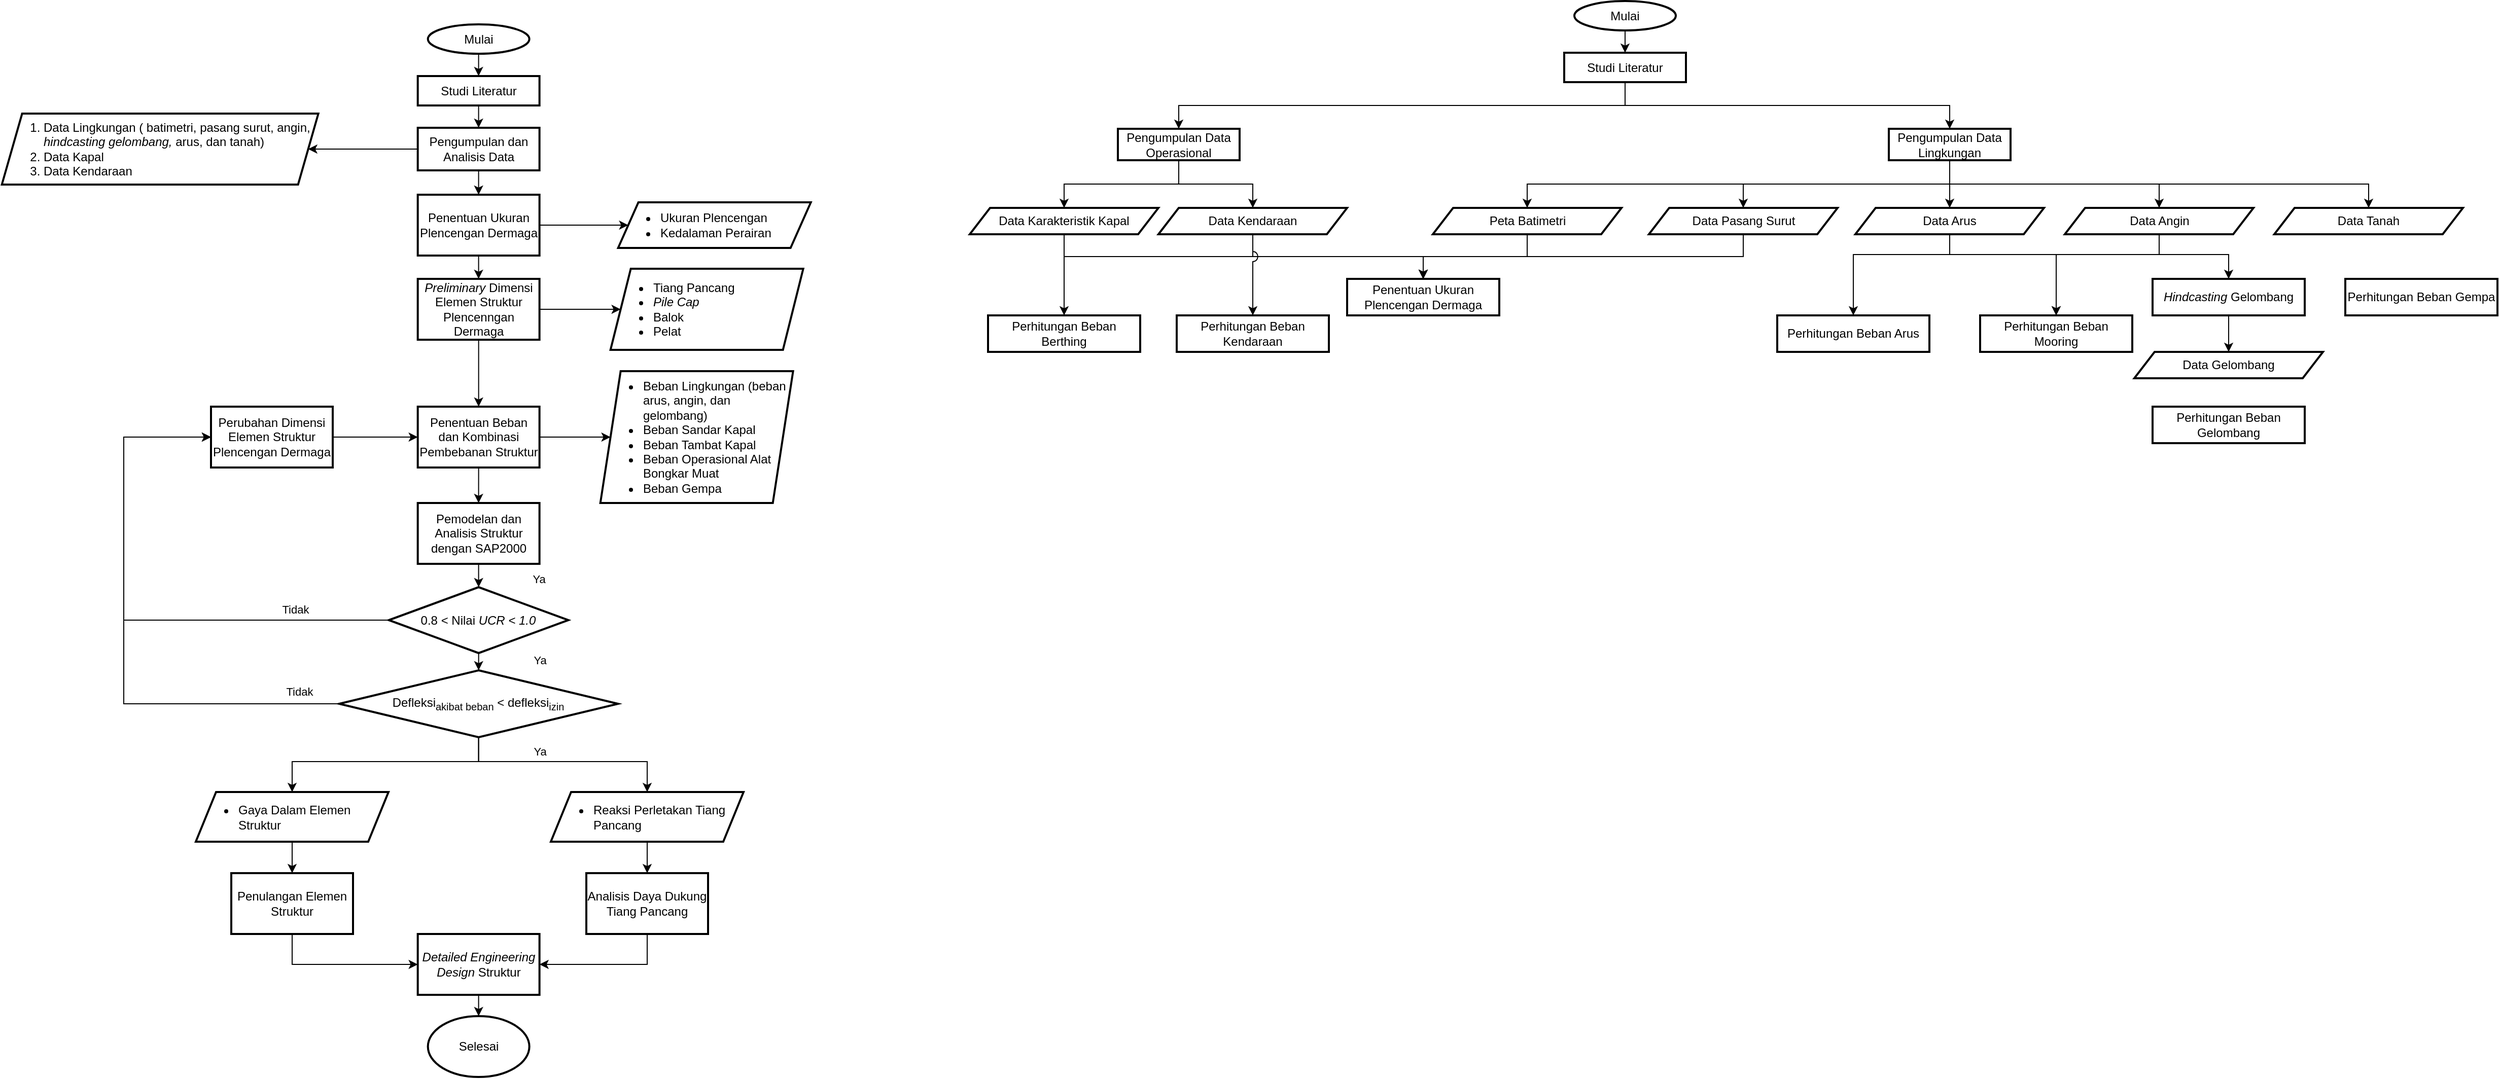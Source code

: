 <mxfile version="21.5.1" type="github">
  <diagram id="hsn3fKaMIO-5Dz97zqOI" name="Halaman-1">
    <mxGraphModel dx="1247" dy="692" grid="1" gridSize="10" guides="1" tooltips="1" connect="1" arrows="1" fold="1" page="0" pageScale="1" pageWidth="1169" pageHeight="827" background="none" math="0" shadow="0">
      <root>
        <mxCell id="0" />
        <mxCell id="1" parent="0" />
        <mxCell id="RGUvr4DlTQq4D04LTztD-4" value="" style="edgeStyle=orthogonalEdgeStyle;rounded=0;orthogonalLoop=1;jettySize=auto;html=1;" parent="1" source="RGUvr4DlTQq4D04LTztD-1" target="RGUvr4DlTQq4D04LTztD-3" edge="1">
          <mxGeometry relative="1" as="geometry" />
        </mxCell>
        <mxCell id="RGUvr4DlTQq4D04LTztD-1" value="Mulai" style="strokeWidth=2;html=1;shape=mxgraph.flowchart.start_1;whiteSpace=wrap;" parent="1" vertex="1">
          <mxGeometry x="509.83" y="353" width="100" height="29" as="geometry" />
        </mxCell>
        <mxCell id="RGUvr4DlTQq4D04LTztD-11" value="" style="edgeStyle=orthogonalEdgeStyle;rounded=0;orthogonalLoop=1;jettySize=auto;html=1;" parent="1" source="RGUvr4DlTQq4D04LTztD-3" target="RGUvr4DlTQq4D04LTztD-10" edge="1">
          <mxGeometry relative="1" as="geometry" />
        </mxCell>
        <mxCell id="RGUvr4DlTQq4D04LTztD-3" value="Studi Literatur" style="whiteSpace=wrap;html=1;strokeWidth=2;" parent="1" vertex="1">
          <mxGeometry x="499.83" y="404" width="120" height="29" as="geometry" />
        </mxCell>
        <mxCell id="RGUvr4DlTQq4D04LTztD-22" style="edgeStyle=orthogonalEdgeStyle;rounded=0;orthogonalLoop=1;jettySize=auto;html=1;entryX=1;entryY=0.5;entryDx=0;entryDy=0;" parent="1" source="RGUvr4DlTQq4D04LTztD-10" target="RGUvr4DlTQq4D04LTztD-19" edge="1">
          <mxGeometry relative="1" as="geometry" />
        </mxCell>
        <mxCell id="RGUvr4DlTQq4D04LTztD-25" style="edgeStyle=orthogonalEdgeStyle;rounded=0;orthogonalLoop=1;jettySize=auto;html=1;" parent="1" source="RGUvr4DlTQq4D04LTztD-10" target="RGUvr4DlTQq4D04LTztD-24" edge="1">
          <mxGeometry relative="1" as="geometry" />
        </mxCell>
        <mxCell id="RGUvr4DlTQq4D04LTztD-10" value="Pengumpulan dan Analisis Data" style="whiteSpace=wrap;html=1;strokeWidth=2;" parent="1" vertex="1">
          <mxGeometry x="499.83" y="455" width="120" height="42" as="geometry" />
        </mxCell>
        <mxCell id="RGUvr4DlTQq4D04LTztD-19" value="&lt;ol&gt;&lt;li style=&quot;text-align: left;&quot;&gt;Data Lingkungan ( batimetri, pasang surut, angin, &lt;i&gt;hindcasting gelombang,&lt;/i&gt;&amp;nbsp;arus, dan tanah)&lt;/li&gt;&lt;li style=&quot;text-align: left;&quot;&gt;Data Kapal&lt;/li&gt;&lt;li style=&quot;text-align: left;&quot;&gt;Data Kendaraan&lt;/li&gt;&lt;/ol&gt;" style="shape=parallelogram;perimeter=parallelogramPerimeter;whiteSpace=wrap;html=1;fixedSize=1;strokeWidth=2;align=center;" parent="1" vertex="1">
          <mxGeometry x="89.83" y="441" width="312" height="70" as="geometry" />
        </mxCell>
        <mxCell id="RGUvr4DlTQq4D04LTztD-29" value="" style="edgeStyle=orthogonalEdgeStyle;rounded=0;orthogonalLoop=1;jettySize=auto;html=1;" parent="1" source="RGUvr4DlTQq4D04LTztD-24" target="RGUvr4DlTQq4D04LTztD-28" edge="1">
          <mxGeometry relative="1" as="geometry" />
        </mxCell>
        <mxCell id="RGUvr4DlTQq4D04LTztD-31" value="" style="edgeStyle=orthogonalEdgeStyle;rounded=0;orthogonalLoop=1;jettySize=auto;html=1;" parent="1" source="RGUvr4DlTQq4D04LTztD-24" target="RGUvr4DlTQq4D04LTztD-30" edge="1">
          <mxGeometry relative="1" as="geometry" />
        </mxCell>
        <mxCell id="RGUvr4DlTQq4D04LTztD-24" value="Penentuan Ukuran Plencengan Dermaga" style="whiteSpace=wrap;html=1;strokeWidth=2;" parent="1" vertex="1">
          <mxGeometry x="499.83" y="521" width="120" height="60" as="geometry" />
        </mxCell>
        <mxCell id="RGUvr4DlTQq4D04LTztD-28" value="&lt;ul&gt;&lt;li&gt;Ukuran Plencengan&lt;/li&gt;&lt;li&gt;Kedalaman Perairan&lt;/li&gt;&lt;/ul&gt;" style="shape=parallelogram;perimeter=parallelogramPerimeter;whiteSpace=wrap;html=1;fixedSize=1;strokeWidth=2;align=left;" parent="1" vertex="1">
          <mxGeometry x="697.33" y="528.5" width="190" height="45" as="geometry" />
        </mxCell>
        <mxCell id="RGUvr4DlTQq4D04LTztD-35" style="edgeStyle=orthogonalEdgeStyle;rounded=0;orthogonalLoop=1;jettySize=auto;html=1;" parent="1" source="RGUvr4DlTQq4D04LTztD-30" target="RGUvr4DlTQq4D04LTztD-34" edge="1">
          <mxGeometry relative="1" as="geometry" />
        </mxCell>
        <mxCell id="RGUvr4DlTQq4D04LTztD-37" style="edgeStyle=orthogonalEdgeStyle;rounded=0;orthogonalLoop=1;jettySize=auto;html=1;" parent="1" source="RGUvr4DlTQq4D04LTztD-30" target="RGUvr4DlTQq4D04LTztD-36" edge="1">
          <mxGeometry relative="1" as="geometry" />
        </mxCell>
        <mxCell id="RGUvr4DlTQq4D04LTztD-30" value="&lt;i&gt;Preliminary&lt;/i&gt; Dimensi Elemen Struktur Plencenngan Dermaga" style="whiteSpace=wrap;html=1;strokeWidth=2;" parent="1" vertex="1">
          <mxGeometry x="499.83" y="604" width="120" height="60" as="geometry" />
        </mxCell>
        <mxCell id="RGUvr4DlTQq4D04LTztD-34" value="&lt;ul&gt;&lt;li&gt;Tiang Pancang&lt;/li&gt;&lt;li&gt;&lt;i&gt;Pile Cap&lt;/i&gt;&lt;/li&gt;&lt;li&gt;Balok&lt;/li&gt;&lt;li&gt;Pelat&lt;/li&gt;&lt;/ul&gt;" style="shape=parallelogram;perimeter=parallelogramPerimeter;whiteSpace=wrap;html=1;fixedSize=1;strokeWidth=2;align=left;" parent="1" vertex="1">
          <mxGeometry x="689.83" y="594" width="190" height="80" as="geometry" />
        </mxCell>
        <mxCell id="RGUvr4DlTQq4D04LTztD-39" style="edgeStyle=orthogonalEdgeStyle;rounded=0;orthogonalLoop=1;jettySize=auto;html=1;exitX=0.5;exitY=1;exitDx=0;exitDy=0;" parent="1" source="RGUvr4DlTQq4D04LTztD-36" target="RGUvr4DlTQq4D04LTztD-38" edge="1">
          <mxGeometry relative="1" as="geometry" />
        </mxCell>
        <mxCell id="RGUvr4DlTQq4D04LTztD-44" style="edgeStyle=orthogonalEdgeStyle;rounded=0;orthogonalLoop=1;jettySize=auto;html=1;exitX=1;exitY=0.5;exitDx=0;exitDy=0;" parent="1" source="RGUvr4DlTQq4D04LTztD-36" target="RGUvr4DlTQq4D04LTztD-43" edge="1">
          <mxGeometry relative="1" as="geometry" />
        </mxCell>
        <mxCell id="RGUvr4DlTQq4D04LTztD-36" value="Penentuan Beban dan Kombinasi Pembebanan Struktur" style="whiteSpace=wrap;html=1;strokeWidth=2;" parent="1" vertex="1">
          <mxGeometry x="499.83" y="730" width="120" height="60" as="geometry" />
        </mxCell>
        <mxCell id="RGUvr4DlTQq4D04LTztD-47" style="edgeStyle=orthogonalEdgeStyle;rounded=0;orthogonalLoop=1;jettySize=auto;html=1;entryX=0.5;entryY=0;entryDx=0;entryDy=0;entryPerimeter=0;" parent="1" source="RGUvr4DlTQq4D04LTztD-38" target="RGUvr4DlTQq4D04LTztD-46" edge="1">
          <mxGeometry relative="1" as="geometry" />
        </mxCell>
        <mxCell id="RGUvr4DlTQq4D04LTztD-38" value="Pemodelan dan Analisis Struktur dengan SAP2000" style="whiteSpace=wrap;html=1;strokeWidth=2;" parent="1" vertex="1">
          <mxGeometry x="499.83" y="825" width="120" height="60" as="geometry" />
        </mxCell>
        <mxCell id="RGUvr4DlTQq4D04LTztD-43" value="&lt;ul&gt;&lt;li&gt;Beban Lingkungan (beban arus, angin, dan gelombang)&lt;/li&gt;&lt;li&gt;Beban Sandar Kapal&lt;/li&gt;&lt;li&gt;Beban Tambat Kapal&lt;/li&gt;&lt;li&gt;Beban Operasional Alat&amp;nbsp; Bongkar Muat&lt;/li&gt;&lt;li&gt;Beban Gempa&lt;/li&gt;&lt;/ul&gt;" style="shape=parallelogram;perimeter=parallelogramPerimeter;whiteSpace=wrap;html=1;fixedSize=1;strokeWidth=2;align=left;" parent="1" vertex="1">
          <mxGeometry x="679.83" y="695" width="190" height="130" as="geometry" />
        </mxCell>
        <mxCell id="RGUvr4DlTQq4D04LTztD-52" style="edgeStyle=orthogonalEdgeStyle;rounded=0;orthogonalLoop=1;jettySize=auto;html=1;exitX=0.5;exitY=1;exitDx=0;exitDy=0;exitPerimeter=0;entryX=0.5;entryY=0;entryDx=0;entryDy=0;entryPerimeter=0;" parent="1" source="RGUvr4DlTQq4D04LTztD-46" target="RGUvr4DlTQq4D04LTztD-53" edge="1">
          <mxGeometry relative="1" as="geometry">
            <mxPoint x="559.83" y="1201.0" as="targetPoint" />
          </mxGeometry>
        </mxCell>
        <mxCell id="RGUvr4DlTQq4D04LTztD-46" value="0.8 &amp;lt; Nilai&lt;i&gt;&amp;nbsp;UCR &amp;lt; 1.0&lt;/i&gt;" style="strokeWidth=2;html=1;shape=mxgraph.flowchart.decision;whiteSpace=wrap;" parent="1" vertex="1">
          <mxGeometry x="471.33" y="908" width="177" height="65" as="geometry" />
        </mxCell>
        <mxCell id="RGUvr4DlTQq4D04LTztD-55" style="edgeStyle=orthogonalEdgeStyle;rounded=0;orthogonalLoop=1;jettySize=auto;html=1;entryX=0;entryY=0.5;entryDx=0;entryDy=0;" parent="1" source="RGUvr4DlTQq4D04LTztD-53" target="u0lFD6W9siVNVVhDt6ij-11" edge="1">
          <mxGeometry relative="1" as="geometry">
            <mxPoint x="209.83" y="1211" as="targetPoint" />
            <Array as="points">
              <mxPoint x="210" y="1023" />
              <mxPoint x="210" y="760" />
            </Array>
          </mxGeometry>
        </mxCell>
        <mxCell id="RGUvr4DlTQq4D04LTztD-56" value="Tidak" style="edgeLabel;html=1;align=center;verticalAlign=middle;resizable=0;points=[];" parent="RGUvr4DlTQq4D04LTztD-55" vertex="1" connectable="0">
          <mxGeometry x="-0.858" y="3" relative="1" as="geometry">
            <mxPoint y="-15" as="offset" />
          </mxGeometry>
        </mxCell>
        <mxCell id="RGUvr4DlTQq4D04LTztD-85" value="Ya" style="edgeLabel;html=1;align=center;verticalAlign=middle;resizable=0;points=[];" parent="RGUvr4DlTQq4D04LTztD-55" vertex="1" connectable="0">
          <mxGeometry x="-0.858" y="3" relative="1" as="geometry">
            <mxPoint x="236" y="-126" as="offset" />
          </mxGeometry>
        </mxCell>
        <mxCell id="RGUvr4DlTQq4D04LTztD-86" value="Ya" style="edgeLabel;html=1;align=center;verticalAlign=middle;resizable=0;points=[];" parent="RGUvr4DlTQq4D04LTztD-55" vertex="1" connectable="0">
          <mxGeometry x="-0.858" y="3" relative="1" as="geometry">
            <mxPoint x="237" y="-46" as="offset" />
          </mxGeometry>
        </mxCell>
        <mxCell id="u0lFD6W9siVNVVhDt6ij-1" value="Ya" style="edgeLabel;html=1;align=center;verticalAlign=middle;resizable=0;points=[];" parent="RGUvr4DlTQq4D04LTztD-55" vertex="1" connectable="0">
          <mxGeometry x="-0.858" y="3" relative="1" as="geometry">
            <mxPoint x="237" y="44" as="offset" />
          </mxGeometry>
        </mxCell>
        <mxCell id="u0lFD6W9siVNVVhDt6ij-2" value="Tidak" style="edgeLabel;html=1;align=center;verticalAlign=middle;resizable=0;points=[];" parent="RGUvr4DlTQq4D04LTztD-55" vertex="1" connectable="0">
          <mxGeometry x="-0.858" y="3" relative="1" as="geometry">
            <mxPoint x="-4" y="-96" as="offset" />
          </mxGeometry>
        </mxCell>
        <mxCell id="RGUvr4DlTQq4D04LTztD-60" value="" style="edgeStyle=orthogonalEdgeStyle;rounded=0;orthogonalLoop=1;jettySize=auto;html=1;entryX=0.5;entryY=0;entryDx=0;entryDy=0;" parent="1" source="RGUvr4DlTQq4D04LTztD-53" target="RGUvr4DlTQq4D04LTztD-64" edge="1">
          <mxGeometry relative="1" as="geometry">
            <mxPoint x="580" y="1180" as="targetPoint" />
            <Array as="points">
              <mxPoint x="560" y="1080" />
              <mxPoint x="376" y="1080" />
            </Array>
          </mxGeometry>
        </mxCell>
        <mxCell id="RGUvr4DlTQq4D04LTztD-68" style="edgeStyle=orthogonalEdgeStyle;rounded=0;orthogonalLoop=1;jettySize=auto;html=1;" parent="1" source="RGUvr4DlTQq4D04LTztD-53" target="RGUvr4DlTQq4D04LTztD-66" edge="1">
          <mxGeometry relative="1" as="geometry">
            <Array as="points">
              <mxPoint x="560" y="1080" />
              <mxPoint x="726" y="1080" />
            </Array>
          </mxGeometry>
        </mxCell>
        <mxCell id="RGUvr4DlTQq4D04LTztD-53" value="Defleksi&lt;sub style=&quot;border-color: var(--border-color);&quot;&gt;akibat beban&lt;/sub&gt;&amp;nbsp;&amp;lt; defleksi&lt;sub style=&quot;border-color: var(--border-color);&quot;&gt;izin&lt;/sub&gt;" style="strokeWidth=2;html=1;shape=mxgraph.flowchart.decision;whiteSpace=wrap;" parent="1" vertex="1">
          <mxGeometry x="422.33" y="990" width="275" height="66" as="geometry" />
        </mxCell>
        <mxCell id="RGUvr4DlTQq4D04LTztD-69" style="edgeStyle=orthogonalEdgeStyle;rounded=0;orthogonalLoop=1;jettySize=auto;html=1;entryX=0.5;entryY=0;entryDx=0;entryDy=0;" parent="1" source="RGUvr4DlTQq4D04LTztD-64" target="RGUvr4DlTQq4D04LTztD-70" edge="1">
          <mxGeometry relative="1" as="geometry">
            <mxPoint x="375" y="1249" as="targetPoint" />
          </mxGeometry>
        </mxCell>
        <mxCell id="RGUvr4DlTQq4D04LTztD-64" value="&lt;ul&gt;&lt;li&gt;Gaya Dalam Elemen Struktur&lt;/li&gt;&lt;/ul&gt;" style="shape=parallelogram;perimeter=parallelogramPerimeter;whiteSpace=wrap;html=1;fixedSize=1;strokeWidth=2;align=left;" parent="1" vertex="1">
          <mxGeometry x="281" y="1110" width="190" height="49" as="geometry" />
        </mxCell>
        <mxCell id="RGUvr4DlTQq4D04LTztD-73" style="edgeStyle=orthogonalEdgeStyle;rounded=0;orthogonalLoop=1;jettySize=auto;html=1;entryX=0.5;entryY=0;entryDx=0;entryDy=0;" parent="1" source="RGUvr4DlTQq4D04LTztD-66" target="RGUvr4DlTQq4D04LTztD-72" edge="1">
          <mxGeometry relative="1" as="geometry" />
        </mxCell>
        <mxCell id="RGUvr4DlTQq4D04LTztD-66" value="&lt;ul&gt;&lt;li&gt;Reaksi Perletakan Tiang Pancang&lt;/li&gt;&lt;/ul&gt;" style="shape=parallelogram;perimeter=parallelogramPerimeter;whiteSpace=wrap;html=1;fixedSize=1;strokeWidth=2;align=left;" parent="1" vertex="1">
          <mxGeometry x="631" y="1110" width="190" height="49" as="geometry" />
        </mxCell>
        <mxCell id="RGUvr4DlTQq4D04LTztD-75" style="edgeStyle=orthogonalEdgeStyle;rounded=0;orthogonalLoop=1;jettySize=auto;html=1;entryX=0;entryY=0.5;entryDx=0;entryDy=0;exitX=0.5;exitY=1;exitDx=0;exitDy=0;" parent="1" source="RGUvr4DlTQq4D04LTztD-70" target="RGUvr4DlTQq4D04LTztD-74" edge="1">
          <mxGeometry relative="1" as="geometry" />
        </mxCell>
        <mxCell id="RGUvr4DlTQq4D04LTztD-70" value="Penulangan Elemen Struktur" style="whiteSpace=wrap;html=1;strokeWidth=2;" parent="1" vertex="1">
          <mxGeometry x="316" y="1190" width="120" height="60" as="geometry" />
        </mxCell>
        <mxCell id="RGUvr4DlTQq4D04LTztD-76" style="edgeStyle=orthogonalEdgeStyle;rounded=0;orthogonalLoop=1;jettySize=auto;html=1;entryX=1;entryY=0.5;entryDx=0;entryDy=0;exitX=0.5;exitY=1;exitDx=0;exitDy=0;" parent="1" source="RGUvr4DlTQq4D04LTztD-72" target="RGUvr4DlTQq4D04LTztD-74" edge="1">
          <mxGeometry relative="1" as="geometry" />
        </mxCell>
        <mxCell id="RGUvr4DlTQq4D04LTztD-72" value="Analisis Daya Dukung Tiang Pancang" style="whiteSpace=wrap;html=1;strokeWidth=2;" parent="1" vertex="1">
          <mxGeometry x="666" y="1190" width="120" height="60" as="geometry" />
        </mxCell>
        <mxCell id="RGUvr4DlTQq4D04LTztD-78" value="" style="edgeStyle=orthogonalEdgeStyle;rounded=0;orthogonalLoop=1;jettySize=auto;html=1;entryX=0.5;entryY=0;entryDx=0;entryDy=0;entryPerimeter=0;" parent="1" source="RGUvr4DlTQq4D04LTztD-74" target="RGUvr4DlTQq4D04LTztD-79" edge="1">
          <mxGeometry relative="1" as="geometry">
            <mxPoint x="560" y="1439" as="targetPoint" />
          </mxGeometry>
        </mxCell>
        <mxCell id="RGUvr4DlTQq4D04LTztD-74" value="&lt;i&gt;Detailed Engineering Design &lt;/i&gt;Struktur" style="whiteSpace=wrap;html=1;strokeWidth=2;" parent="1" vertex="1">
          <mxGeometry x="499.83" y="1250" width="120" height="60" as="geometry" />
        </mxCell>
        <mxCell id="RGUvr4DlTQq4D04LTztD-79" value="Selesai" style="strokeWidth=2;html=1;shape=mxgraph.flowchart.start_1;whiteSpace=wrap;" parent="1" vertex="1">
          <mxGeometry x="509.83" y="1331" width="100" height="60" as="geometry" />
        </mxCell>
        <mxCell id="u0lFD6W9siVNVVhDt6ij-7" value="" style="edgeStyle=orthogonalEdgeStyle;rounded=0;orthogonalLoop=1;jettySize=auto;html=1;exitX=0;exitY=0.5;exitDx=0;exitDy=0;exitPerimeter=0;entryX=0;entryY=0.5;entryDx=0;entryDy=0;" parent="1" source="RGUvr4DlTQq4D04LTztD-46" target="u0lFD6W9siVNVVhDt6ij-11" edge="1">
          <mxGeometry relative="1" as="geometry">
            <Array as="points">
              <mxPoint x="210" y="941" />
              <mxPoint x="210" y="760" />
            </Array>
            <mxPoint x="471" y="941" as="sourcePoint" />
            <mxPoint x="499" y="634" as="targetPoint" />
          </mxGeometry>
        </mxCell>
        <mxCell id="u0lFD6W9siVNVVhDt6ij-12" style="edgeStyle=orthogonalEdgeStyle;rounded=0;orthogonalLoop=1;jettySize=auto;html=1;entryX=0;entryY=0.5;entryDx=0;entryDy=0;" parent="1" source="u0lFD6W9siVNVVhDt6ij-11" target="RGUvr4DlTQq4D04LTztD-36" edge="1">
          <mxGeometry relative="1" as="geometry" />
        </mxCell>
        <mxCell id="u0lFD6W9siVNVVhDt6ij-11" value="Perubahan Dimensi Elemen Struktur Plencengan Dermaga" style="whiteSpace=wrap;html=1;strokeWidth=2;" parent="1" vertex="1">
          <mxGeometry x="296" y="730" width="120" height="60" as="geometry" />
        </mxCell>
        <mxCell id="rYCNu0aDo_Y2NOdWBEIi-1" value="Mulai" style="strokeWidth=2;html=1;shape=mxgraph.flowchart.start_1;whiteSpace=wrap;" vertex="1" parent="1">
          <mxGeometry x="1640" y="330" width="100" height="29" as="geometry" />
        </mxCell>
        <mxCell id="rYCNu0aDo_Y2NOdWBEIi-2" value="" style="edgeStyle=orthogonalEdgeStyle;rounded=0;orthogonalLoop=1;jettySize=auto;html=1;exitX=0.5;exitY=1;exitDx=0;exitDy=0;exitPerimeter=0;" edge="1" target="rYCNu0aDo_Y2NOdWBEIi-3" parent="1" source="rYCNu0aDo_Y2NOdWBEIi-1">
          <mxGeometry relative="1" as="geometry">
            <mxPoint x="1690" y="351.0" as="sourcePoint" />
          </mxGeometry>
        </mxCell>
        <mxCell id="rYCNu0aDo_Y2NOdWBEIi-14" style="edgeStyle=orthogonalEdgeStyle;rounded=0;orthogonalLoop=1;jettySize=auto;html=1;exitX=0.5;exitY=1;exitDx=0;exitDy=0;" edge="1" parent="1" source="rYCNu0aDo_Y2NOdWBEIi-3" target="rYCNu0aDo_Y2NOdWBEIi-4">
          <mxGeometry relative="1" as="geometry" />
        </mxCell>
        <mxCell id="rYCNu0aDo_Y2NOdWBEIi-15" style="edgeStyle=orthogonalEdgeStyle;rounded=0;orthogonalLoop=1;jettySize=auto;html=1;entryX=0.5;entryY=0;entryDx=0;entryDy=0;exitX=0.5;exitY=1;exitDx=0;exitDy=0;" edge="1" parent="1" source="rYCNu0aDo_Y2NOdWBEIi-3" target="rYCNu0aDo_Y2NOdWBEIi-8">
          <mxGeometry relative="1" as="geometry" />
        </mxCell>
        <mxCell id="rYCNu0aDo_Y2NOdWBEIi-3" value="Studi Literatur" style="whiteSpace=wrap;html=1;strokeWidth=2;" vertex="1" parent="1">
          <mxGeometry x="1630" y="381" width="120" height="29" as="geometry" />
        </mxCell>
        <mxCell id="rYCNu0aDo_Y2NOdWBEIi-21" style="edgeStyle=orthogonalEdgeStyle;rounded=0;orthogonalLoop=1;jettySize=auto;html=1;exitX=0.5;exitY=1;exitDx=0;exitDy=0;" edge="1" parent="1" source="rYCNu0aDo_Y2NOdWBEIi-4" target="rYCNu0aDo_Y2NOdWBEIi-6">
          <mxGeometry relative="1" as="geometry" />
        </mxCell>
        <mxCell id="rYCNu0aDo_Y2NOdWBEIi-22" style="edgeStyle=orthogonalEdgeStyle;rounded=0;orthogonalLoop=1;jettySize=auto;html=1;entryX=0.5;entryY=0;entryDx=0;entryDy=0;" edge="1" parent="1" source="rYCNu0aDo_Y2NOdWBEIi-4" target="rYCNu0aDo_Y2NOdWBEIi-7">
          <mxGeometry relative="1" as="geometry" />
        </mxCell>
        <mxCell id="rYCNu0aDo_Y2NOdWBEIi-4" value="Pengumpulan Data Operasional" style="whiteSpace=wrap;html=1;strokeWidth=2;" vertex="1" parent="1">
          <mxGeometry x="1190" y="456" width="120" height="31" as="geometry" />
        </mxCell>
        <mxCell id="rYCNu0aDo_Y2NOdWBEIi-19" style="edgeStyle=orthogonalEdgeStyle;rounded=0;orthogonalLoop=1;jettySize=auto;html=1;entryX=0.5;entryY=0;entryDx=0;entryDy=0;exitX=0.5;exitY=1;exitDx=0;exitDy=0;" edge="1" parent="1" source="rYCNu0aDo_Y2NOdWBEIi-6" target="rYCNu0aDo_Y2NOdWBEIi-16">
          <mxGeometry relative="1" as="geometry" />
        </mxCell>
        <mxCell id="rYCNu0aDo_Y2NOdWBEIi-37" style="edgeStyle=orthogonalEdgeStyle;rounded=0;orthogonalLoop=1;jettySize=auto;html=1;entryX=0.5;entryY=0;entryDx=0;entryDy=0;jumpStyle=arc;jumpSize=10;" edge="1" parent="1" source="rYCNu0aDo_Y2NOdWBEIi-6" target="rYCNu0aDo_Y2NOdWBEIi-29">
          <mxGeometry relative="1" as="geometry" />
        </mxCell>
        <mxCell id="rYCNu0aDo_Y2NOdWBEIi-6" value="&lt;span style=&quot;text-align: left; background-color: initial;&quot;&gt;Data Karakteristik Kapal&lt;/span&gt;" style="shape=parallelogram;perimeter=parallelogramPerimeter;whiteSpace=wrap;html=1;fixedSize=1;strokeWidth=2;align=center;" vertex="1" parent="1">
          <mxGeometry x="1044" y="534" width="186" height="26" as="geometry" />
        </mxCell>
        <mxCell id="rYCNu0aDo_Y2NOdWBEIi-18" style="edgeStyle=orthogonalEdgeStyle;rounded=0;orthogonalLoop=1;jettySize=auto;html=1;entryX=0.5;entryY=0;entryDx=0;entryDy=0;" edge="1" parent="1" source="rYCNu0aDo_Y2NOdWBEIi-7" target="rYCNu0aDo_Y2NOdWBEIi-16">
          <mxGeometry relative="1" as="geometry" />
        </mxCell>
        <mxCell id="rYCNu0aDo_Y2NOdWBEIi-36" style="edgeStyle=orthogonalEdgeStyle;rounded=0;orthogonalLoop=1;jettySize=auto;html=1;jumpStyle=arc;jumpSize=10;" edge="1" parent="1" source="rYCNu0aDo_Y2NOdWBEIi-7" target="rYCNu0aDo_Y2NOdWBEIi-28">
          <mxGeometry relative="1" as="geometry" />
        </mxCell>
        <mxCell id="rYCNu0aDo_Y2NOdWBEIi-7" value="&lt;span style=&quot;text-align: left; background-color: initial;&quot;&gt;Data Kendaraan&lt;/span&gt;" style="shape=parallelogram;perimeter=parallelogramPerimeter;whiteSpace=wrap;html=1;fixedSize=1;strokeWidth=2;align=center;" vertex="1" parent="1">
          <mxGeometry x="1230" y="534" width="186" height="26" as="geometry" />
        </mxCell>
        <mxCell id="rYCNu0aDo_Y2NOdWBEIi-23" style="edgeStyle=orthogonalEdgeStyle;rounded=0;orthogonalLoop=1;jettySize=auto;html=1;entryX=0.5;entryY=0;entryDx=0;entryDy=0;exitX=0.5;exitY=1;exitDx=0;exitDy=0;" edge="1" parent="1" source="rYCNu0aDo_Y2NOdWBEIi-8" target="rYCNu0aDo_Y2NOdWBEIi-9">
          <mxGeometry relative="1" as="geometry" />
        </mxCell>
        <mxCell id="rYCNu0aDo_Y2NOdWBEIi-24" style="edgeStyle=orthogonalEdgeStyle;rounded=0;orthogonalLoop=1;jettySize=auto;html=1;entryX=0.5;entryY=0;entryDx=0;entryDy=0;exitX=0.5;exitY=1;exitDx=0;exitDy=0;" edge="1" parent="1" source="rYCNu0aDo_Y2NOdWBEIi-8" target="rYCNu0aDo_Y2NOdWBEIi-10">
          <mxGeometry relative="1" as="geometry" />
        </mxCell>
        <mxCell id="rYCNu0aDo_Y2NOdWBEIi-25" style="edgeStyle=orthogonalEdgeStyle;rounded=0;orthogonalLoop=1;jettySize=auto;html=1;" edge="1" parent="1" source="rYCNu0aDo_Y2NOdWBEIi-8" target="rYCNu0aDo_Y2NOdWBEIi-11">
          <mxGeometry relative="1" as="geometry" />
        </mxCell>
        <mxCell id="rYCNu0aDo_Y2NOdWBEIi-26" style="edgeStyle=orthogonalEdgeStyle;rounded=0;orthogonalLoop=1;jettySize=auto;html=1;exitX=0.5;exitY=1;exitDx=0;exitDy=0;" edge="1" parent="1" source="rYCNu0aDo_Y2NOdWBEIi-8" target="rYCNu0aDo_Y2NOdWBEIi-12">
          <mxGeometry relative="1" as="geometry" />
        </mxCell>
        <mxCell id="rYCNu0aDo_Y2NOdWBEIi-27" style="edgeStyle=orthogonalEdgeStyle;rounded=0;orthogonalLoop=1;jettySize=auto;html=1;entryX=0.5;entryY=0;entryDx=0;entryDy=0;exitX=0.5;exitY=1;exitDx=0;exitDy=0;" edge="1" parent="1" source="rYCNu0aDo_Y2NOdWBEIi-8" target="rYCNu0aDo_Y2NOdWBEIi-13">
          <mxGeometry relative="1" as="geometry">
            <mxPoint x="2426.5" y="534" as="targetPoint" />
          </mxGeometry>
        </mxCell>
        <mxCell id="rYCNu0aDo_Y2NOdWBEIi-8" value="Pengumpulan Data Lingkungan" style="whiteSpace=wrap;html=1;strokeWidth=2;" vertex="1" parent="1">
          <mxGeometry x="1950" y="456" width="120" height="31" as="geometry" />
        </mxCell>
        <mxCell id="rYCNu0aDo_Y2NOdWBEIi-17" style="edgeStyle=orthogonalEdgeStyle;rounded=0;orthogonalLoop=1;jettySize=auto;html=1;exitX=0.5;exitY=1;exitDx=0;exitDy=0;" edge="1" parent="1" source="rYCNu0aDo_Y2NOdWBEIi-9" target="rYCNu0aDo_Y2NOdWBEIi-16">
          <mxGeometry relative="1" as="geometry" />
        </mxCell>
        <mxCell id="rYCNu0aDo_Y2NOdWBEIi-9" value="&lt;span style=&quot;text-align: left; background-color: initial;&quot;&gt;Peta Batimetri&lt;/span&gt;" style="shape=parallelogram;perimeter=parallelogramPerimeter;whiteSpace=wrap;html=1;fixedSize=1;strokeWidth=2;align=center;" vertex="1" parent="1">
          <mxGeometry x="1500.5" y="534" width="186" height="26" as="geometry" />
        </mxCell>
        <mxCell id="rYCNu0aDo_Y2NOdWBEIi-33" style="edgeStyle=orthogonalEdgeStyle;rounded=0;orthogonalLoop=1;jettySize=auto;html=1;entryX=0.5;entryY=0;entryDx=0;entryDy=0;exitX=0.5;exitY=1;exitDx=0;exitDy=0;" edge="1" parent="1" source="rYCNu0aDo_Y2NOdWBEIi-10" target="rYCNu0aDo_Y2NOdWBEIi-16">
          <mxGeometry relative="1" as="geometry">
            <mxPoint x="1806.5" y="604" as="targetPoint" />
          </mxGeometry>
        </mxCell>
        <mxCell id="rYCNu0aDo_Y2NOdWBEIi-10" value="&lt;span style=&quot;text-align: left; background-color: initial;&quot;&gt;Data Pasang Surut&lt;/span&gt;" style="shape=parallelogram;perimeter=parallelogramPerimeter;whiteSpace=wrap;html=1;fixedSize=1;strokeWidth=2;align=center;" vertex="1" parent="1">
          <mxGeometry x="1713.5" y="534" width="186" height="26" as="geometry" />
        </mxCell>
        <mxCell id="rYCNu0aDo_Y2NOdWBEIi-43" style="edgeStyle=orthogonalEdgeStyle;rounded=0;orthogonalLoop=1;jettySize=auto;html=1;entryX=0.5;entryY=0;entryDx=0;entryDy=0;" edge="1" parent="1" source="rYCNu0aDo_Y2NOdWBEIi-11" target="rYCNu0aDo_Y2NOdWBEIi-34">
          <mxGeometry relative="1" as="geometry">
            <Array as="points">
              <mxPoint x="2010" y="580" />
              <mxPoint x="2115" y="580" />
            </Array>
          </mxGeometry>
        </mxCell>
        <mxCell id="rYCNu0aDo_Y2NOdWBEIi-46" style="edgeStyle=orthogonalEdgeStyle;rounded=0;orthogonalLoop=1;jettySize=auto;html=1;" edge="1" parent="1" source="rYCNu0aDo_Y2NOdWBEIi-11" target="rYCNu0aDo_Y2NOdWBEIi-45">
          <mxGeometry relative="1" as="geometry">
            <Array as="points">
              <mxPoint x="2010" y="580" />
              <mxPoint x="1915" y="580" />
            </Array>
          </mxGeometry>
        </mxCell>
        <mxCell id="rYCNu0aDo_Y2NOdWBEIi-11" value="&lt;span style=&quot;text-align: left; background-color: initial;&quot;&gt;Data Arus&lt;/span&gt;" style="shape=parallelogram;perimeter=parallelogramPerimeter;whiteSpace=wrap;html=1;fixedSize=1;strokeWidth=2;align=center;" vertex="1" parent="1">
          <mxGeometry x="1917" y="534" width="186" height="26" as="geometry" />
        </mxCell>
        <mxCell id="rYCNu0aDo_Y2NOdWBEIi-39" style="edgeStyle=orthogonalEdgeStyle;rounded=0;orthogonalLoop=1;jettySize=auto;html=1;" edge="1" parent="1" source="rYCNu0aDo_Y2NOdWBEIi-12" target="rYCNu0aDo_Y2NOdWBEIi-34">
          <mxGeometry relative="1" as="geometry">
            <Array as="points">
              <mxPoint x="2216" y="580" />
              <mxPoint x="2115" y="580" />
            </Array>
          </mxGeometry>
        </mxCell>
        <mxCell id="rYCNu0aDo_Y2NOdWBEIi-42" style="edgeStyle=orthogonalEdgeStyle;rounded=0;orthogonalLoop=1;jettySize=auto;html=1;entryX=0.5;entryY=0;entryDx=0;entryDy=0;" edge="1" parent="1" source="rYCNu0aDo_Y2NOdWBEIi-12" target="rYCNu0aDo_Y2NOdWBEIi-41">
          <mxGeometry relative="1" as="geometry">
            <Array as="points">
              <mxPoint x="2217" y="580" />
              <mxPoint x="2285" y="580" />
            </Array>
          </mxGeometry>
        </mxCell>
        <mxCell id="rYCNu0aDo_Y2NOdWBEIi-12" value="&lt;span style=&quot;text-align: left; background-color: initial;&quot;&gt;Data Angin&lt;/span&gt;" style="shape=parallelogram;perimeter=parallelogramPerimeter;whiteSpace=wrap;html=1;fixedSize=1;strokeWidth=2;align=center;" vertex="1" parent="1">
          <mxGeometry x="2123.5" y="534" width="186" height="26" as="geometry" />
        </mxCell>
        <mxCell id="rYCNu0aDo_Y2NOdWBEIi-13" value="&lt;span style=&quot;text-align: left; background-color: initial;&quot;&gt;Data Tanah&lt;/span&gt;" style="shape=parallelogram;perimeter=parallelogramPerimeter;whiteSpace=wrap;html=1;fixedSize=1;strokeWidth=2;align=center;" vertex="1" parent="1">
          <mxGeometry x="2330" y="534" width="186" height="26" as="geometry" />
        </mxCell>
        <mxCell id="rYCNu0aDo_Y2NOdWBEIi-16" value="Penentuan Ukuran Plencengan Dermaga" style="whiteSpace=wrap;html=1;strokeWidth=2;" vertex="1" parent="1">
          <mxGeometry x="1416" y="604" width="150" height="36" as="geometry" />
        </mxCell>
        <mxCell id="rYCNu0aDo_Y2NOdWBEIi-28" value="Perhitungan Beban Kendaraan" style="whiteSpace=wrap;html=1;strokeWidth=2;" vertex="1" parent="1">
          <mxGeometry x="1248" y="640" width="150" height="36" as="geometry" />
        </mxCell>
        <mxCell id="rYCNu0aDo_Y2NOdWBEIi-29" value="Perhitungan Beban Berthing" style="whiteSpace=wrap;html=1;strokeWidth=2;" vertex="1" parent="1">
          <mxGeometry x="1062" y="640" width="150" height="36" as="geometry" />
        </mxCell>
        <mxCell id="rYCNu0aDo_Y2NOdWBEIi-34" value="Perhitungan Beban Mooring" style="whiteSpace=wrap;html=1;strokeWidth=2;" vertex="1" parent="1">
          <mxGeometry x="2040" y="640" width="150" height="36" as="geometry" />
        </mxCell>
        <mxCell id="rYCNu0aDo_Y2NOdWBEIi-48" style="edgeStyle=orthogonalEdgeStyle;rounded=0;orthogonalLoop=1;jettySize=auto;html=1;entryX=0.5;entryY=0;entryDx=0;entryDy=0;" edge="1" parent="1" source="rYCNu0aDo_Y2NOdWBEIi-41" target="rYCNu0aDo_Y2NOdWBEIi-47">
          <mxGeometry relative="1" as="geometry" />
        </mxCell>
        <mxCell id="rYCNu0aDo_Y2NOdWBEIi-41" value="&lt;i&gt;Hindcasting &lt;/i&gt;Gelombang" style="whiteSpace=wrap;html=1;strokeWidth=2;" vertex="1" parent="1">
          <mxGeometry x="2210" y="604" width="150" height="36" as="geometry" />
        </mxCell>
        <mxCell id="rYCNu0aDo_Y2NOdWBEIi-45" value="Perhitungan Beban Arus" style="whiteSpace=wrap;html=1;strokeWidth=2;" vertex="1" parent="1">
          <mxGeometry x="1840" y="640" width="150" height="36" as="geometry" />
        </mxCell>
        <mxCell id="rYCNu0aDo_Y2NOdWBEIi-47" value="&lt;span style=&quot;text-align: left; background-color: initial;&quot;&gt;Data Gelombang&lt;/span&gt;" style="shape=parallelogram;perimeter=parallelogramPerimeter;whiteSpace=wrap;html=1;fixedSize=1;strokeWidth=2;align=center;" vertex="1" parent="1">
          <mxGeometry x="2192" y="676" width="186" height="26" as="geometry" />
        </mxCell>
        <mxCell id="rYCNu0aDo_Y2NOdWBEIi-50" value="Perhitungan Beban Gelombang" style="whiteSpace=wrap;html=1;strokeWidth=2;" vertex="1" parent="1">
          <mxGeometry x="2210" y="730" width="150" height="36" as="geometry" />
        </mxCell>
        <mxCell id="rYCNu0aDo_Y2NOdWBEIi-53" value="Perhitungan Beban Gempa" style="whiteSpace=wrap;html=1;strokeWidth=2;" vertex="1" parent="1">
          <mxGeometry x="2400" y="604" width="150" height="36" as="geometry" />
        </mxCell>
      </root>
    </mxGraphModel>
  </diagram>
</mxfile>
